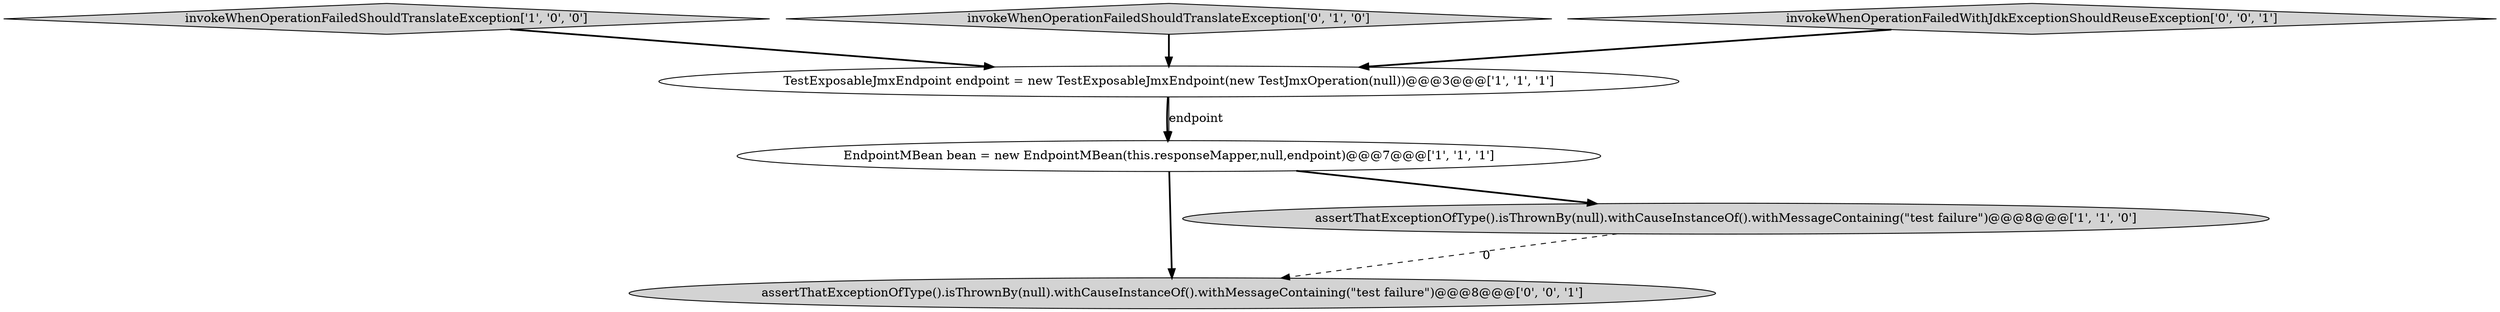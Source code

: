 digraph {
0 [style = filled, label = "EndpointMBean bean = new EndpointMBean(this.responseMapper,null,endpoint)@@@7@@@['1', '1', '1']", fillcolor = white, shape = ellipse image = "AAA0AAABBB1BBB"];
1 [style = filled, label = "invokeWhenOperationFailedShouldTranslateException['1', '0', '0']", fillcolor = lightgray, shape = diamond image = "AAA0AAABBB1BBB"];
2 [style = filled, label = "TestExposableJmxEndpoint endpoint = new TestExposableJmxEndpoint(new TestJmxOperation(null))@@@3@@@['1', '1', '1']", fillcolor = white, shape = ellipse image = "AAA0AAABBB1BBB"];
4 [style = filled, label = "invokeWhenOperationFailedShouldTranslateException['0', '1', '0']", fillcolor = lightgray, shape = diamond image = "AAA0AAABBB2BBB"];
6 [style = filled, label = "invokeWhenOperationFailedWithJdkExceptionShouldReuseException['0', '0', '1']", fillcolor = lightgray, shape = diamond image = "AAA0AAABBB3BBB"];
5 [style = filled, label = "assertThatExceptionOfType().isThrownBy(null).withCauseInstanceOf().withMessageContaining(\"test failure\")@@@8@@@['0', '0', '1']", fillcolor = lightgray, shape = ellipse image = "AAA0AAABBB3BBB"];
3 [style = filled, label = "assertThatExceptionOfType().isThrownBy(null).withCauseInstanceOf().withMessageContaining(\"test failure\")@@@8@@@['1', '1', '0']", fillcolor = lightgray, shape = ellipse image = "AAA0AAABBB1BBB"];
0->3 [style = bold, label=""];
3->5 [style = dashed, label="0"];
1->2 [style = bold, label=""];
2->0 [style = bold, label=""];
4->2 [style = bold, label=""];
0->5 [style = bold, label=""];
2->0 [style = solid, label="endpoint"];
6->2 [style = bold, label=""];
}
